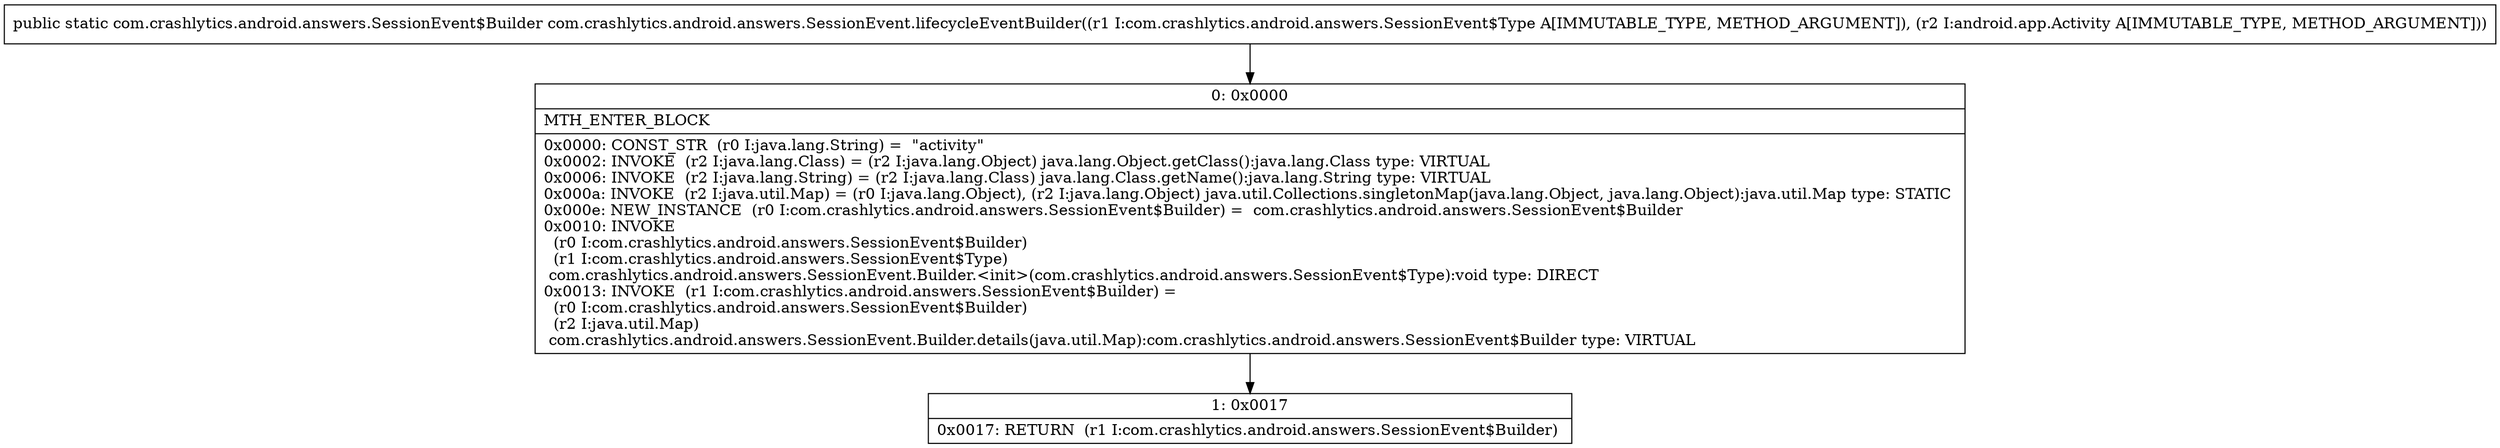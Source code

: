 digraph "CFG forcom.crashlytics.android.answers.SessionEvent.lifecycleEventBuilder(Lcom\/crashlytics\/android\/answers\/SessionEvent$Type;Landroid\/app\/Activity;)Lcom\/crashlytics\/android\/answers\/SessionEvent$Builder;" {
Node_0 [shape=record,label="{0\:\ 0x0000|MTH_ENTER_BLOCK\l|0x0000: CONST_STR  (r0 I:java.lang.String) =  \"activity\" \l0x0002: INVOKE  (r2 I:java.lang.Class) = (r2 I:java.lang.Object) java.lang.Object.getClass():java.lang.Class type: VIRTUAL \l0x0006: INVOKE  (r2 I:java.lang.String) = (r2 I:java.lang.Class) java.lang.Class.getName():java.lang.String type: VIRTUAL \l0x000a: INVOKE  (r2 I:java.util.Map) = (r0 I:java.lang.Object), (r2 I:java.lang.Object) java.util.Collections.singletonMap(java.lang.Object, java.lang.Object):java.util.Map type: STATIC \l0x000e: NEW_INSTANCE  (r0 I:com.crashlytics.android.answers.SessionEvent$Builder) =  com.crashlytics.android.answers.SessionEvent$Builder \l0x0010: INVOKE  \l  (r0 I:com.crashlytics.android.answers.SessionEvent$Builder)\l  (r1 I:com.crashlytics.android.answers.SessionEvent$Type)\l com.crashlytics.android.answers.SessionEvent.Builder.\<init\>(com.crashlytics.android.answers.SessionEvent$Type):void type: DIRECT \l0x0013: INVOKE  (r1 I:com.crashlytics.android.answers.SessionEvent$Builder) = \l  (r0 I:com.crashlytics.android.answers.SessionEvent$Builder)\l  (r2 I:java.util.Map)\l com.crashlytics.android.answers.SessionEvent.Builder.details(java.util.Map):com.crashlytics.android.answers.SessionEvent$Builder type: VIRTUAL \l}"];
Node_1 [shape=record,label="{1\:\ 0x0017|0x0017: RETURN  (r1 I:com.crashlytics.android.answers.SessionEvent$Builder) \l}"];
MethodNode[shape=record,label="{public static com.crashlytics.android.answers.SessionEvent$Builder com.crashlytics.android.answers.SessionEvent.lifecycleEventBuilder((r1 I:com.crashlytics.android.answers.SessionEvent$Type A[IMMUTABLE_TYPE, METHOD_ARGUMENT]), (r2 I:android.app.Activity A[IMMUTABLE_TYPE, METHOD_ARGUMENT])) }"];
MethodNode -> Node_0;
Node_0 -> Node_1;
}

